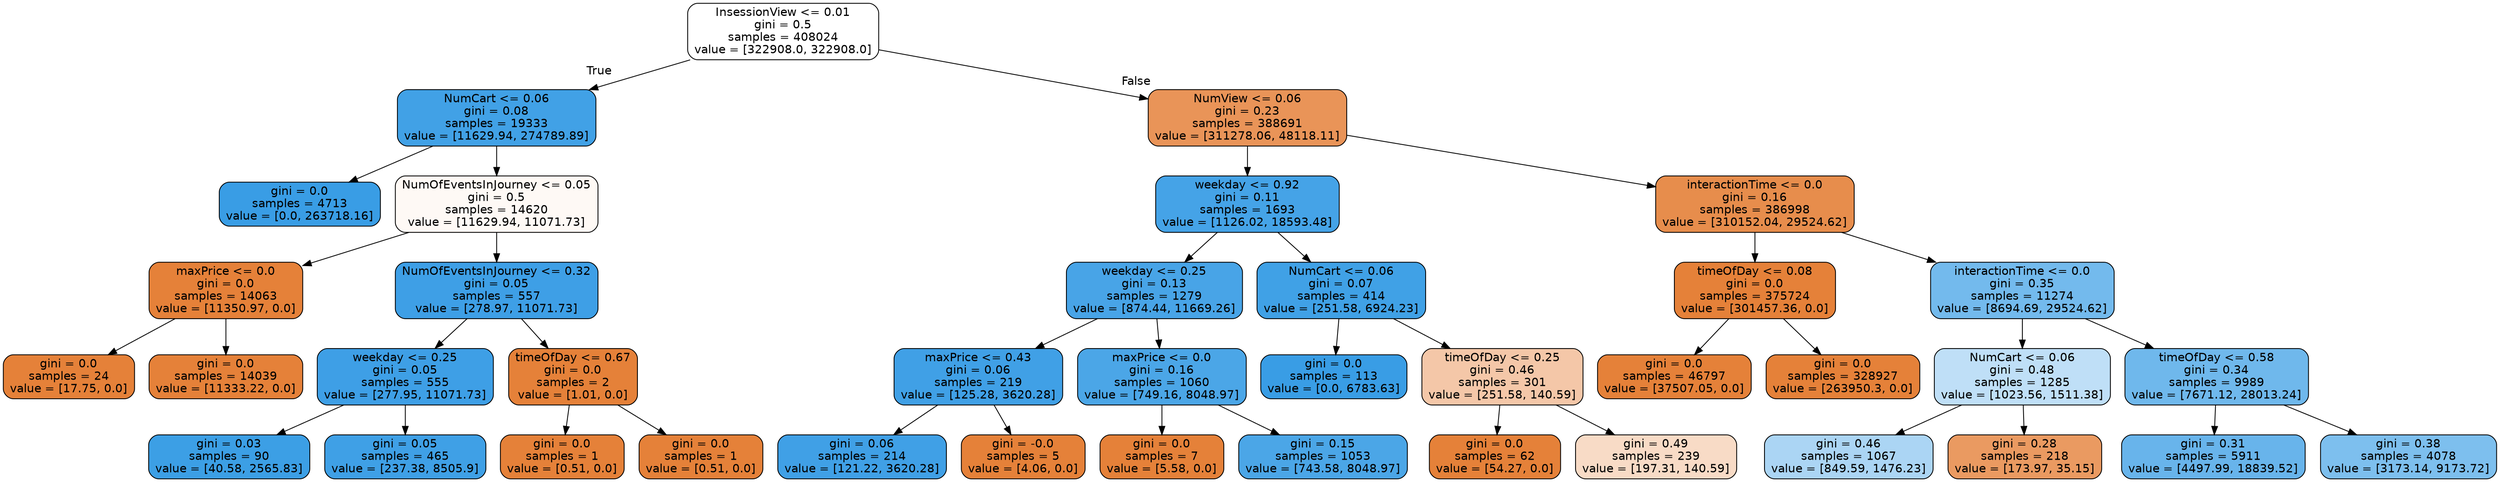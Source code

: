 digraph Tree {
node [shape=box, style="filled, rounded", color="black", fontname="helvetica"] ;
edge [fontname="helvetica"] ;
0 [label="InsessionView <= 0.01\ngini = 0.5\nsamples = 408024\nvalue = [322908.0, 322908.0]", fillcolor="#ffffff"] ;
1 [label="NumCart <= 0.06\ngini = 0.08\nsamples = 19333\nvalue = [11629.94, 274789.89]", fillcolor="#41a1e6"] ;
0 -> 1 [labeldistance=2.5, labelangle=45, headlabel="True"] ;
2 [label="gini = 0.0\nsamples = 4713\nvalue = [0.0, 263718.16]", fillcolor="#399de5"] ;
1 -> 2 ;
3 [label="NumOfEventsInJourney <= 0.05\ngini = 0.5\nsamples = 14620\nvalue = [11629.94, 11071.73]", fillcolor="#fef9f5"] ;
1 -> 3 ;
4 [label="maxPrice <= 0.0\ngini = 0.0\nsamples = 14063\nvalue = [11350.97, 0.0]", fillcolor="#e58139"] ;
3 -> 4 ;
5 [label="gini = 0.0\nsamples = 24\nvalue = [17.75, 0.0]", fillcolor="#e58139"] ;
4 -> 5 ;
6 [label="gini = 0.0\nsamples = 14039\nvalue = [11333.22, 0.0]", fillcolor="#e58139"] ;
4 -> 6 ;
7 [label="NumOfEventsInJourney <= 0.32\ngini = 0.05\nsamples = 557\nvalue = [278.97, 11071.73]", fillcolor="#3e9fe6"] ;
3 -> 7 ;
8 [label="weekday <= 0.25\ngini = 0.05\nsamples = 555\nvalue = [277.95, 11071.73]", fillcolor="#3e9fe6"] ;
7 -> 8 ;
9 [label="gini = 0.03\nsamples = 90\nvalue = [40.58, 2565.83]", fillcolor="#3c9fe5"] ;
8 -> 9 ;
10 [label="gini = 0.05\nsamples = 465\nvalue = [237.38, 8505.9]", fillcolor="#3fa0e6"] ;
8 -> 10 ;
11 [label="timeOfDay <= 0.67\ngini = 0.0\nsamples = 2\nvalue = [1.01, 0.0]", fillcolor="#e58139"] ;
7 -> 11 ;
12 [label="gini = 0.0\nsamples = 1\nvalue = [0.51, 0.0]", fillcolor="#e58139"] ;
11 -> 12 ;
13 [label="gini = 0.0\nsamples = 1\nvalue = [0.51, 0.0]", fillcolor="#e58139"] ;
11 -> 13 ;
14 [label="NumView <= 0.06\ngini = 0.23\nsamples = 388691\nvalue = [311278.06, 48118.11]", fillcolor="#e99458"] ;
0 -> 14 [labeldistance=2.5, labelangle=-45, headlabel="False"] ;
15 [label="weekday <= 0.92\ngini = 0.11\nsamples = 1693\nvalue = [1126.02, 18593.48]", fillcolor="#45a3e7"] ;
14 -> 15 ;
16 [label="weekday <= 0.25\ngini = 0.13\nsamples = 1279\nvalue = [874.44, 11669.26]", fillcolor="#48a4e7"] ;
15 -> 16 ;
17 [label="maxPrice <= 0.43\ngini = 0.06\nsamples = 219\nvalue = [125.28, 3620.28]", fillcolor="#40a0e6"] ;
16 -> 17 ;
18 [label="gini = 0.06\nsamples = 214\nvalue = [121.22, 3620.28]", fillcolor="#40a0e6"] ;
17 -> 18 ;
19 [label="gini = -0.0\nsamples = 5\nvalue = [4.06, 0.0]", fillcolor="#e58139"] ;
17 -> 19 ;
20 [label="maxPrice <= 0.0\ngini = 0.16\nsamples = 1060\nvalue = [749.16, 8048.97]", fillcolor="#4ba6e7"] ;
16 -> 20 ;
21 [label="gini = 0.0\nsamples = 7\nvalue = [5.58, 0.0]", fillcolor="#e58139"] ;
20 -> 21 ;
22 [label="gini = 0.15\nsamples = 1053\nvalue = [743.58, 8048.97]", fillcolor="#4ba6e7"] ;
20 -> 22 ;
23 [label="NumCart <= 0.06\ngini = 0.07\nsamples = 414\nvalue = [251.58, 6924.23]", fillcolor="#40a1e6"] ;
15 -> 23 ;
24 [label="gini = 0.0\nsamples = 113\nvalue = [0.0, 6783.63]", fillcolor="#399de5"] ;
23 -> 24 ;
25 [label="timeOfDay <= 0.25\ngini = 0.46\nsamples = 301\nvalue = [251.58, 140.59]", fillcolor="#f4c7a8"] ;
23 -> 25 ;
26 [label="gini = 0.0\nsamples = 62\nvalue = [54.27, 0.0]", fillcolor="#e58139"] ;
25 -> 26 ;
27 [label="gini = 0.49\nsamples = 239\nvalue = [197.31, 140.59]", fillcolor="#f8dbc6"] ;
25 -> 27 ;
28 [label="interactionTime <= 0.0\ngini = 0.16\nsamples = 386998\nvalue = [310152.04, 29524.62]", fillcolor="#e78d4c"] ;
14 -> 28 ;
29 [label="timeOfDay <= 0.08\ngini = 0.0\nsamples = 375724\nvalue = [301457.36, 0.0]", fillcolor="#e58139"] ;
28 -> 29 ;
30 [label="gini = 0.0\nsamples = 46797\nvalue = [37507.05, 0.0]", fillcolor="#e58139"] ;
29 -> 30 ;
31 [label="gini = 0.0\nsamples = 328927\nvalue = [263950.3, 0.0]", fillcolor="#e58139"] ;
29 -> 31 ;
32 [label="interactionTime <= 0.0\ngini = 0.35\nsamples = 11274\nvalue = [8694.69, 29524.62]", fillcolor="#73baed"] ;
28 -> 32 ;
33 [label="NumCart <= 0.06\ngini = 0.48\nsamples = 1285\nvalue = [1023.56, 1511.38]", fillcolor="#bfdff7"] ;
32 -> 33 ;
34 [label="gini = 0.46\nsamples = 1067\nvalue = [849.59, 1476.23]", fillcolor="#abd5f4"] ;
33 -> 34 ;
35 [label="gini = 0.28\nsamples = 218\nvalue = [173.97, 35.15]", fillcolor="#ea9a61"] ;
33 -> 35 ;
36 [label="timeOfDay <= 0.58\ngini = 0.34\nsamples = 9989\nvalue = [7671.12, 28013.24]", fillcolor="#6fb8ec"] ;
32 -> 36 ;
37 [label="gini = 0.31\nsamples = 5911\nvalue = [4497.99, 18839.52]", fillcolor="#68b4eb"] ;
36 -> 37 ;
38 [label="gini = 0.38\nsamples = 4078\nvalue = [3173.14, 9173.72]", fillcolor="#7dbfee"] ;
36 -> 38 ;
}